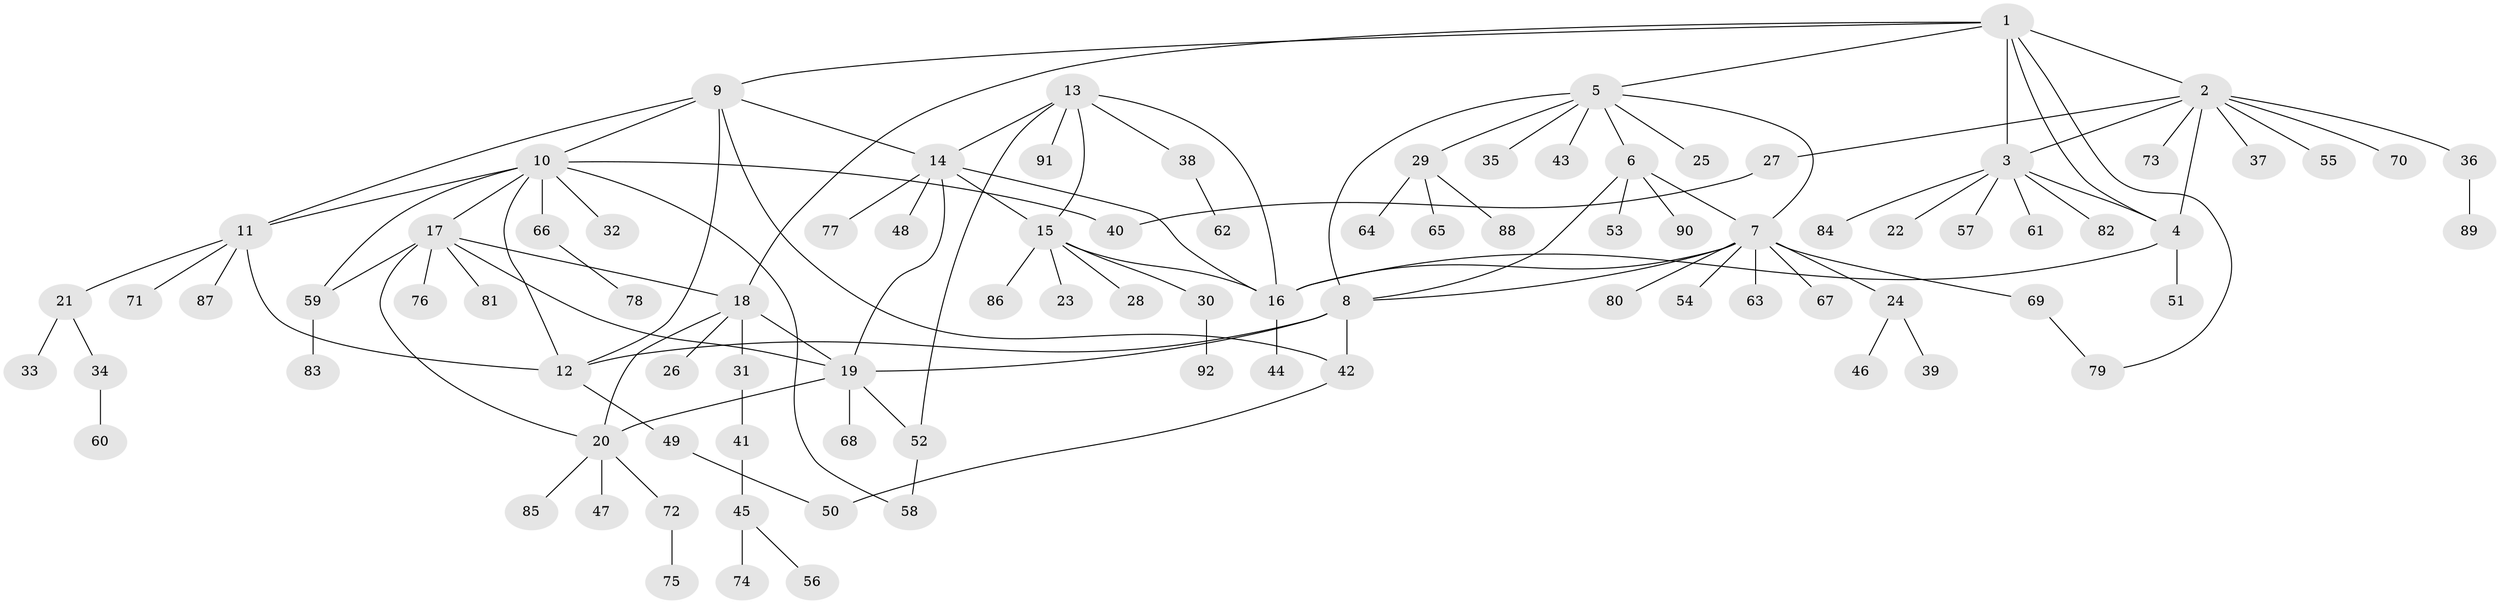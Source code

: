 // coarse degree distribution, {7: 0.08108108108108109, 4: 0.13513513513513514, 5: 0.1891891891891892, 3: 0.08108108108108109, 6: 0.05405405405405406, 2: 0.16216216216216217, 1: 0.2972972972972973}
// Generated by graph-tools (version 1.1) at 2025/52/03/04/25 22:52:37]
// undirected, 92 vertices, 119 edges
graph export_dot {
  node [color=gray90,style=filled];
  1;
  2;
  3;
  4;
  5;
  6;
  7;
  8;
  9;
  10;
  11;
  12;
  13;
  14;
  15;
  16;
  17;
  18;
  19;
  20;
  21;
  22;
  23;
  24;
  25;
  26;
  27;
  28;
  29;
  30;
  31;
  32;
  33;
  34;
  35;
  36;
  37;
  38;
  39;
  40;
  41;
  42;
  43;
  44;
  45;
  46;
  47;
  48;
  49;
  50;
  51;
  52;
  53;
  54;
  55;
  56;
  57;
  58;
  59;
  60;
  61;
  62;
  63;
  64;
  65;
  66;
  67;
  68;
  69;
  70;
  71;
  72;
  73;
  74;
  75;
  76;
  77;
  78;
  79;
  80;
  81;
  82;
  83;
  84;
  85;
  86;
  87;
  88;
  89;
  90;
  91;
  92;
  1 -- 2;
  1 -- 3;
  1 -- 4;
  1 -- 5;
  1 -- 9;
  1 -- 18;
  1 -- 79;
  2 -- 3;
  2 -- 4;
  2 -- 27;
  2 -- 36;
  2 -- 37;
  2 -- 55;
  2 -- 70;
  2 -- 73;
  3 -- 4;
  3 -- 22;
  3 -- 57;
  3 -- 61;
  3 -- 82;
  3 -- 84;
  4 -- 16;
  4 -- 51;
  5 -- 6;
  5 -- 7;
  5 -- 8;
  5 -- 25;
  5 -- 29;
  5 -- 35;
  5 -- 43;
  6 -- 7;
  6 -- 8;
  6 -- 53;
  6 -- 90;
  7 -- 8;
  7 -- 16;
  7 -- 24;
  7 -- 54;
  7 -- 63;
  7 -- 67;
  7 -- 69;
  7 -- 80;
  8 -- 12;
  8 -- 19;
  8 -- 42;
  9 -- 10;
  9 -- 11;
  9 -- 12;
  9 -- 14;
  9 -- 42;
  10 -- 11;
  10 -- 12;
  10 -- 17;
  10 -- 32;
  10 -- 40;
  10 -- 58;
  10 -- 59;
  10 -- 66;
  11 -- 12;
  11 -- 21;
  11 -- 71;
  11 -- 87;
  12 -- 49;
  13 -- 14;
  13 -- 15;
  13 -- 16;
  13 -- 38;
  13 -- 52;
  13 -- 91;
  14 -- 15;
  14 -- 16;
  14 -- 19;
  14 -- 48;
  14 -- 77;
  15 -- 16;
  15 -- 23;
  15 -- 28;
  15 -- 30;
  15 -- 86;
  16 -- 44;
  17 -- 18;
  17 -- 19;
  17 -- 20;
  17 -- 59;
  17 -- 76;
  17 -- 81;
  18 -- 19;
  18 -- 20;
  18 -- 26;
  18 -- 31;
  19 -- 20;
  19 -- 52;
  19 -- 68;
  20 -- 47;
  20 -- 72;
  20 -- 85;
  21 -- 33;
  21 -- 34;
  24 -- 39;
  24 -- 46;
  27 -- 40;
  29 -- 64;
  29 -- 65;
  29 -- 88;
  30 -- 92;
  31 -- 41;
  34 -- 60;
  36 -- 89;
  38 -- 62;
  41 -- 45;
  42 -- 50;
  45 -- 56;
  45 -- 74;
  49 -- 50;
  52 -- 58;
  59 -- 83;
  66 -- 78;
  69 -- 79;
  72 -- 75;
}
